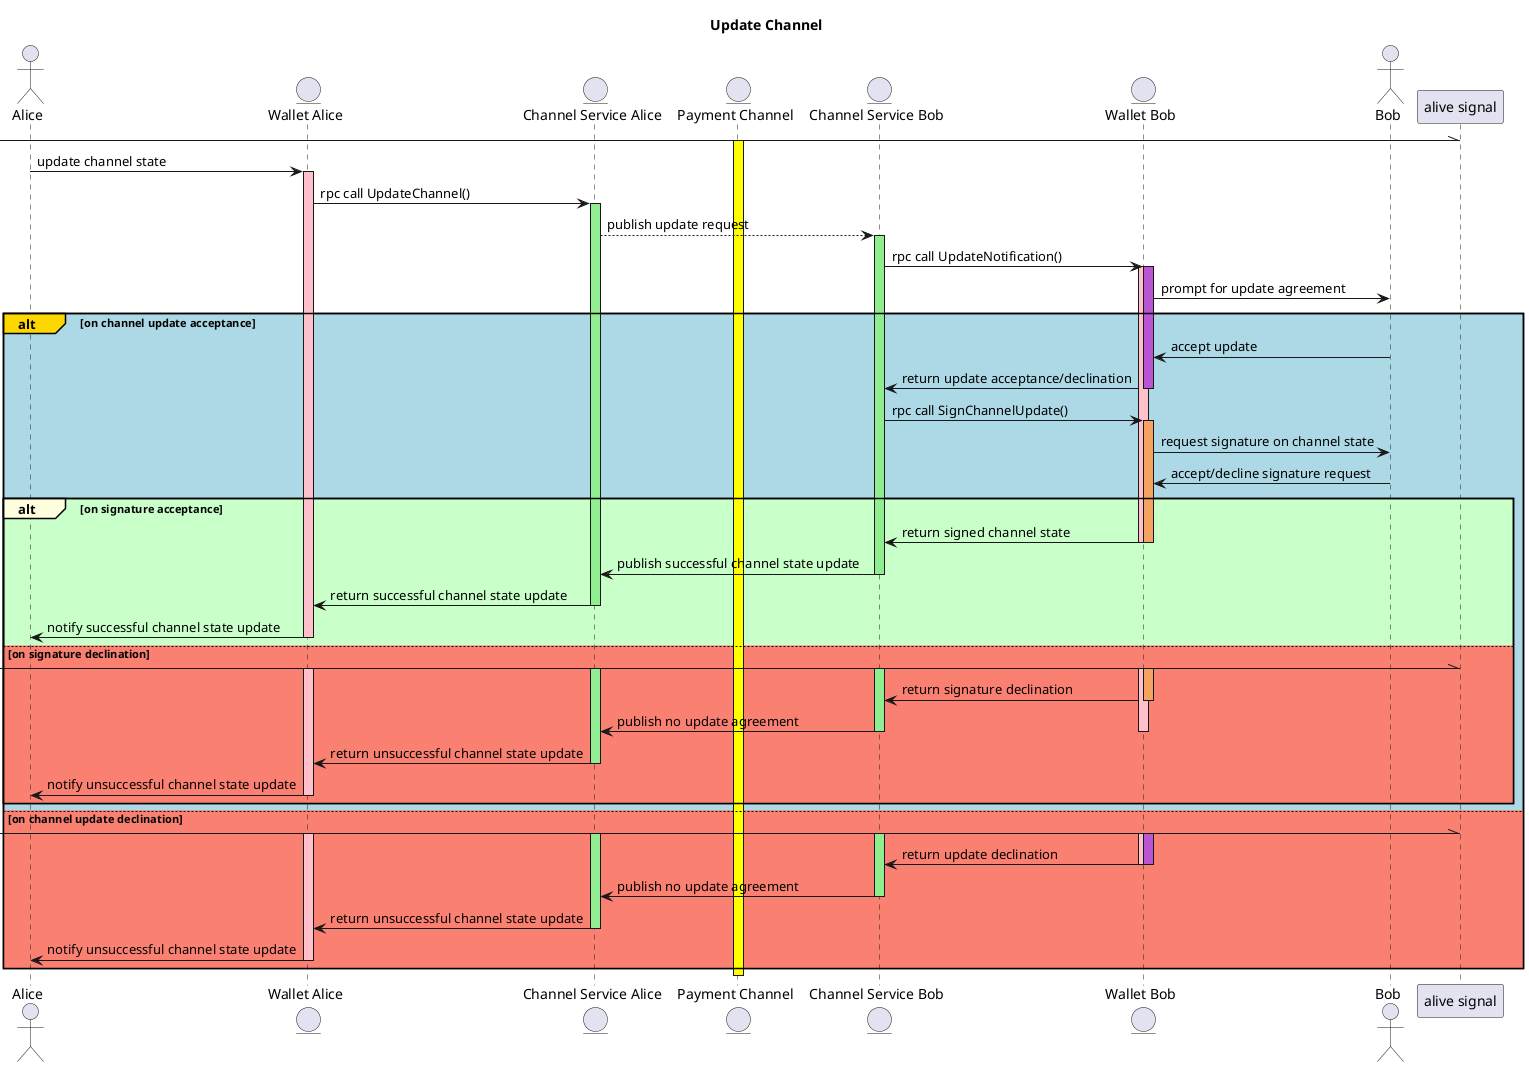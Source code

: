 @startuml
actor Alice as A
entity "Wallet Alice" as WA
entity "Channel Service Alice" as CSA
entity "Payment Channel" as PC
entity "Channel Service Bob" as CSB
entity "Wallet Bob" as WB
actor Bob as B

title Update Channel

[-\\ "alive signal"
activate PC #yellow
A -> WA : update channel state
activate WA #pink
WA -> CSA : rpc call UpdateChannel()
activate CSA #lightgreen
CSA --> CSB : publish update request
activate CSB #lightgreen
CSB -> WB : rpc call UpdateNotification()
activate WB #pink
activate WB #mediumorchid
WB -> B : prompt for update agreement

alt#gold #lightblue on channel update acceptance
  B -> WB : accept update
  WB -> CSB : return update acceptance/declination
  deactivate WB
  CSB -> WB : rpc call SignChannelUpdate()
  activate WB #sandybrown
  WB -> B : request signature on channel state
  B -> WB : accept/decline signature request
  alt#lightyellow #technology  on signature acceptance
    WB -> CSB : return signed channel state
    deactivate WB
    deactivate WB
    CSB -> CSA : publish successful channel state update
    deactivate CSB
    CSA -> WA : return successful channel state update
    deactivate CSA
    WA -> A : notify successful channel state update
    deactivate WA
  else #salmon on signature declination
    [-\\ "alive signal"
    activate WB #pink
    activate WB #sandybrown
    activate WA #pink
    activate CSB #lightgreen
    activate CSA #lightgreen
    WB -> CSB : return signature declination
    deactivate WB
    CSB -> CSA : publish no update agreement
    deactivate CSB
    deactivate WB
    CSA -> WA : return unsuccessful channel state update
    deactivate CSA
    WA -> A : notify unsuccessful channel state update
    deactivate WA
  end
else #salmon on channel update declination
  [-\\ "alive signal"
  activate WB #pink
  activate WB #mediumorchid
  activate WA #pink
  activate CSB #lightgreen
  activate CSA #lightgreen
  WB -> CSB : return update declination
  deactivate WB
  deactivate WB
  CSB -> CSA : publish no update agreement
  deactivate CSB
  CSA -> WA : return unsuccessful channel state update
  deactivate CSA
  WA -> A : notify unsuccessful channel state update
  deactivate WA
end
deactivate PC


@enduml
